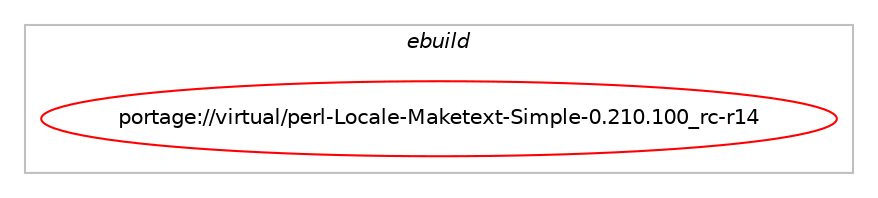 digraph prolog {

# *************
# Graph options
# *************

newrank=true;
concentrate=true;
compound=true;
graph [rankdir=LR,fontname=Helvetica,fontsize=10,ranksep=1.5];#, ranksep=2.5, nodesep=0.2];
edge  [arrowhead=vee];
node  [fontname=Helvetica,fontsize=10];

# **********
# The ebuild
# **********

subgraph cluster_leftcol {
color=gray;
label=<<i>ebuild</i>>;
id [label="portage://virtual/perl-Locale-Maketext-Simple-0.210.100_rc-r14", color=red, width=4, href="../virtual/perl-Locale-Maketext-Simple-0.210.100_rc-r14.svg"];
}

# ****************
# The dependencies
# ****************

subgraph cluster_midcol {
color=gray;
label=<<i>dependencies</i>>;
subgraph cluster_compile {
fillcolor="#eeeeee";
style=filled;
label=<<i>compile</i>>;
}
subgraph cluster_compileandrun {
fillcolor="#eeeeee";
style=filled;
label=<<i>compile and run</i>>;
}
subgraph cluster_run {
fillcolor="#eeeeee";
style=filled;
label=<<i>run</i>>;
# *** BEGIN UNKNOWN DEPENDENCY TYPE (TODO) ***
# id -> equal(any_of_group([package_dependency(portage://virtual/perl-Locale-Maketext-Simple-0.210.100_rc-r14,run,no,dev-lang,perl,equal,[5.40*,,,5.40*],[],[]),package_dependency(portage://virtual/perl-Locale-Maketext-Simple-0.210.100_rc-r14,run,no,dev-lang,perl,equal,[5.38*,,,5.38*],[],[]),package_dependency(portage://virtual/perl-Locale-Maketext-Simple-0.210.100_rc-r14,run,no,perl-core,Locale-Maketext-Simple,tilde,[0.210.100,,_rc,0.210.100_rc],[],[])]))
# *** END UNKNOWN DEPENDENCY TYPE (TODO) ***

# *** BEGIN UNKNOWN DEPENDENCY TYPE (TODO) ***
# id -> equal(package_dependency(portage://virtual/perl-Locale-Maketext-Simple-0.210.100_rc-r14,run,no,dev-lang,perl,none,[,,],any_same_slot,[]))
# *** END UNKNOWN DEPENDENCY TYPE (TODO) ***

# *** BEGIN UNKNOWN DEPENDENCY TYPE (TODO) ***
# id -> equal(package_dependency(portage://virtual/perl-Locale-Maketext-Simple-0.210.100_rc-r14,run,weak,perl-core,Locale-Maketext-Simple,greater,[0.210.100,,_rc-r999,0.210.100_rc-r999],[],[]))
# *** END UNKNOWN DEPENDENCY TYPE (TODO) ***

# *** BEGIN UNKNOWN DEPENDENCY TYPE (TODO) ***
# id -> equal(package_dependency(portage://virtual/perl-Locale-Maketext-Simple-0.210.100_rc-r14,run,weak,perl-core,Locale-Maketext-Simple,smaller,[0.210.100,,_rc,0.210.100_rc],[],[]))
# *** END UNKNOWN DEPENDENCY TYPE (TODO) ***

}
}

# **************
# The candidates
# **************

subgraph cluster_choices {
rank=same;
color=gray;
label=<<i>candidates</i>>;

}

}
